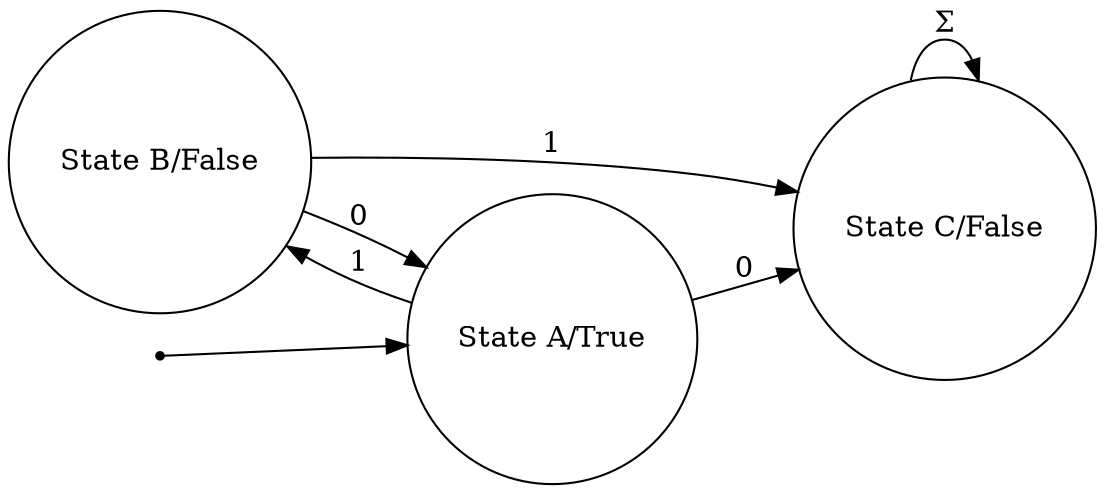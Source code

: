 digraph moore_machine {
	rankdir=LR size="8,5"
	node [shape=circle]
	"State C" [label="State C/False"]
	"State C" -> "State C" [label="Σ"]
	"State B" [label="State B/False"]
	"State B" -> "State C" [label=1]
	"State B" -> "State A" [label=0]
	"State A" [label="State A/True"]
	"State A" -> "State B" [label=1]
	"State A" -> "State C" [label=0]
	node [shape=point]
	start
	start -> "State A"
}

